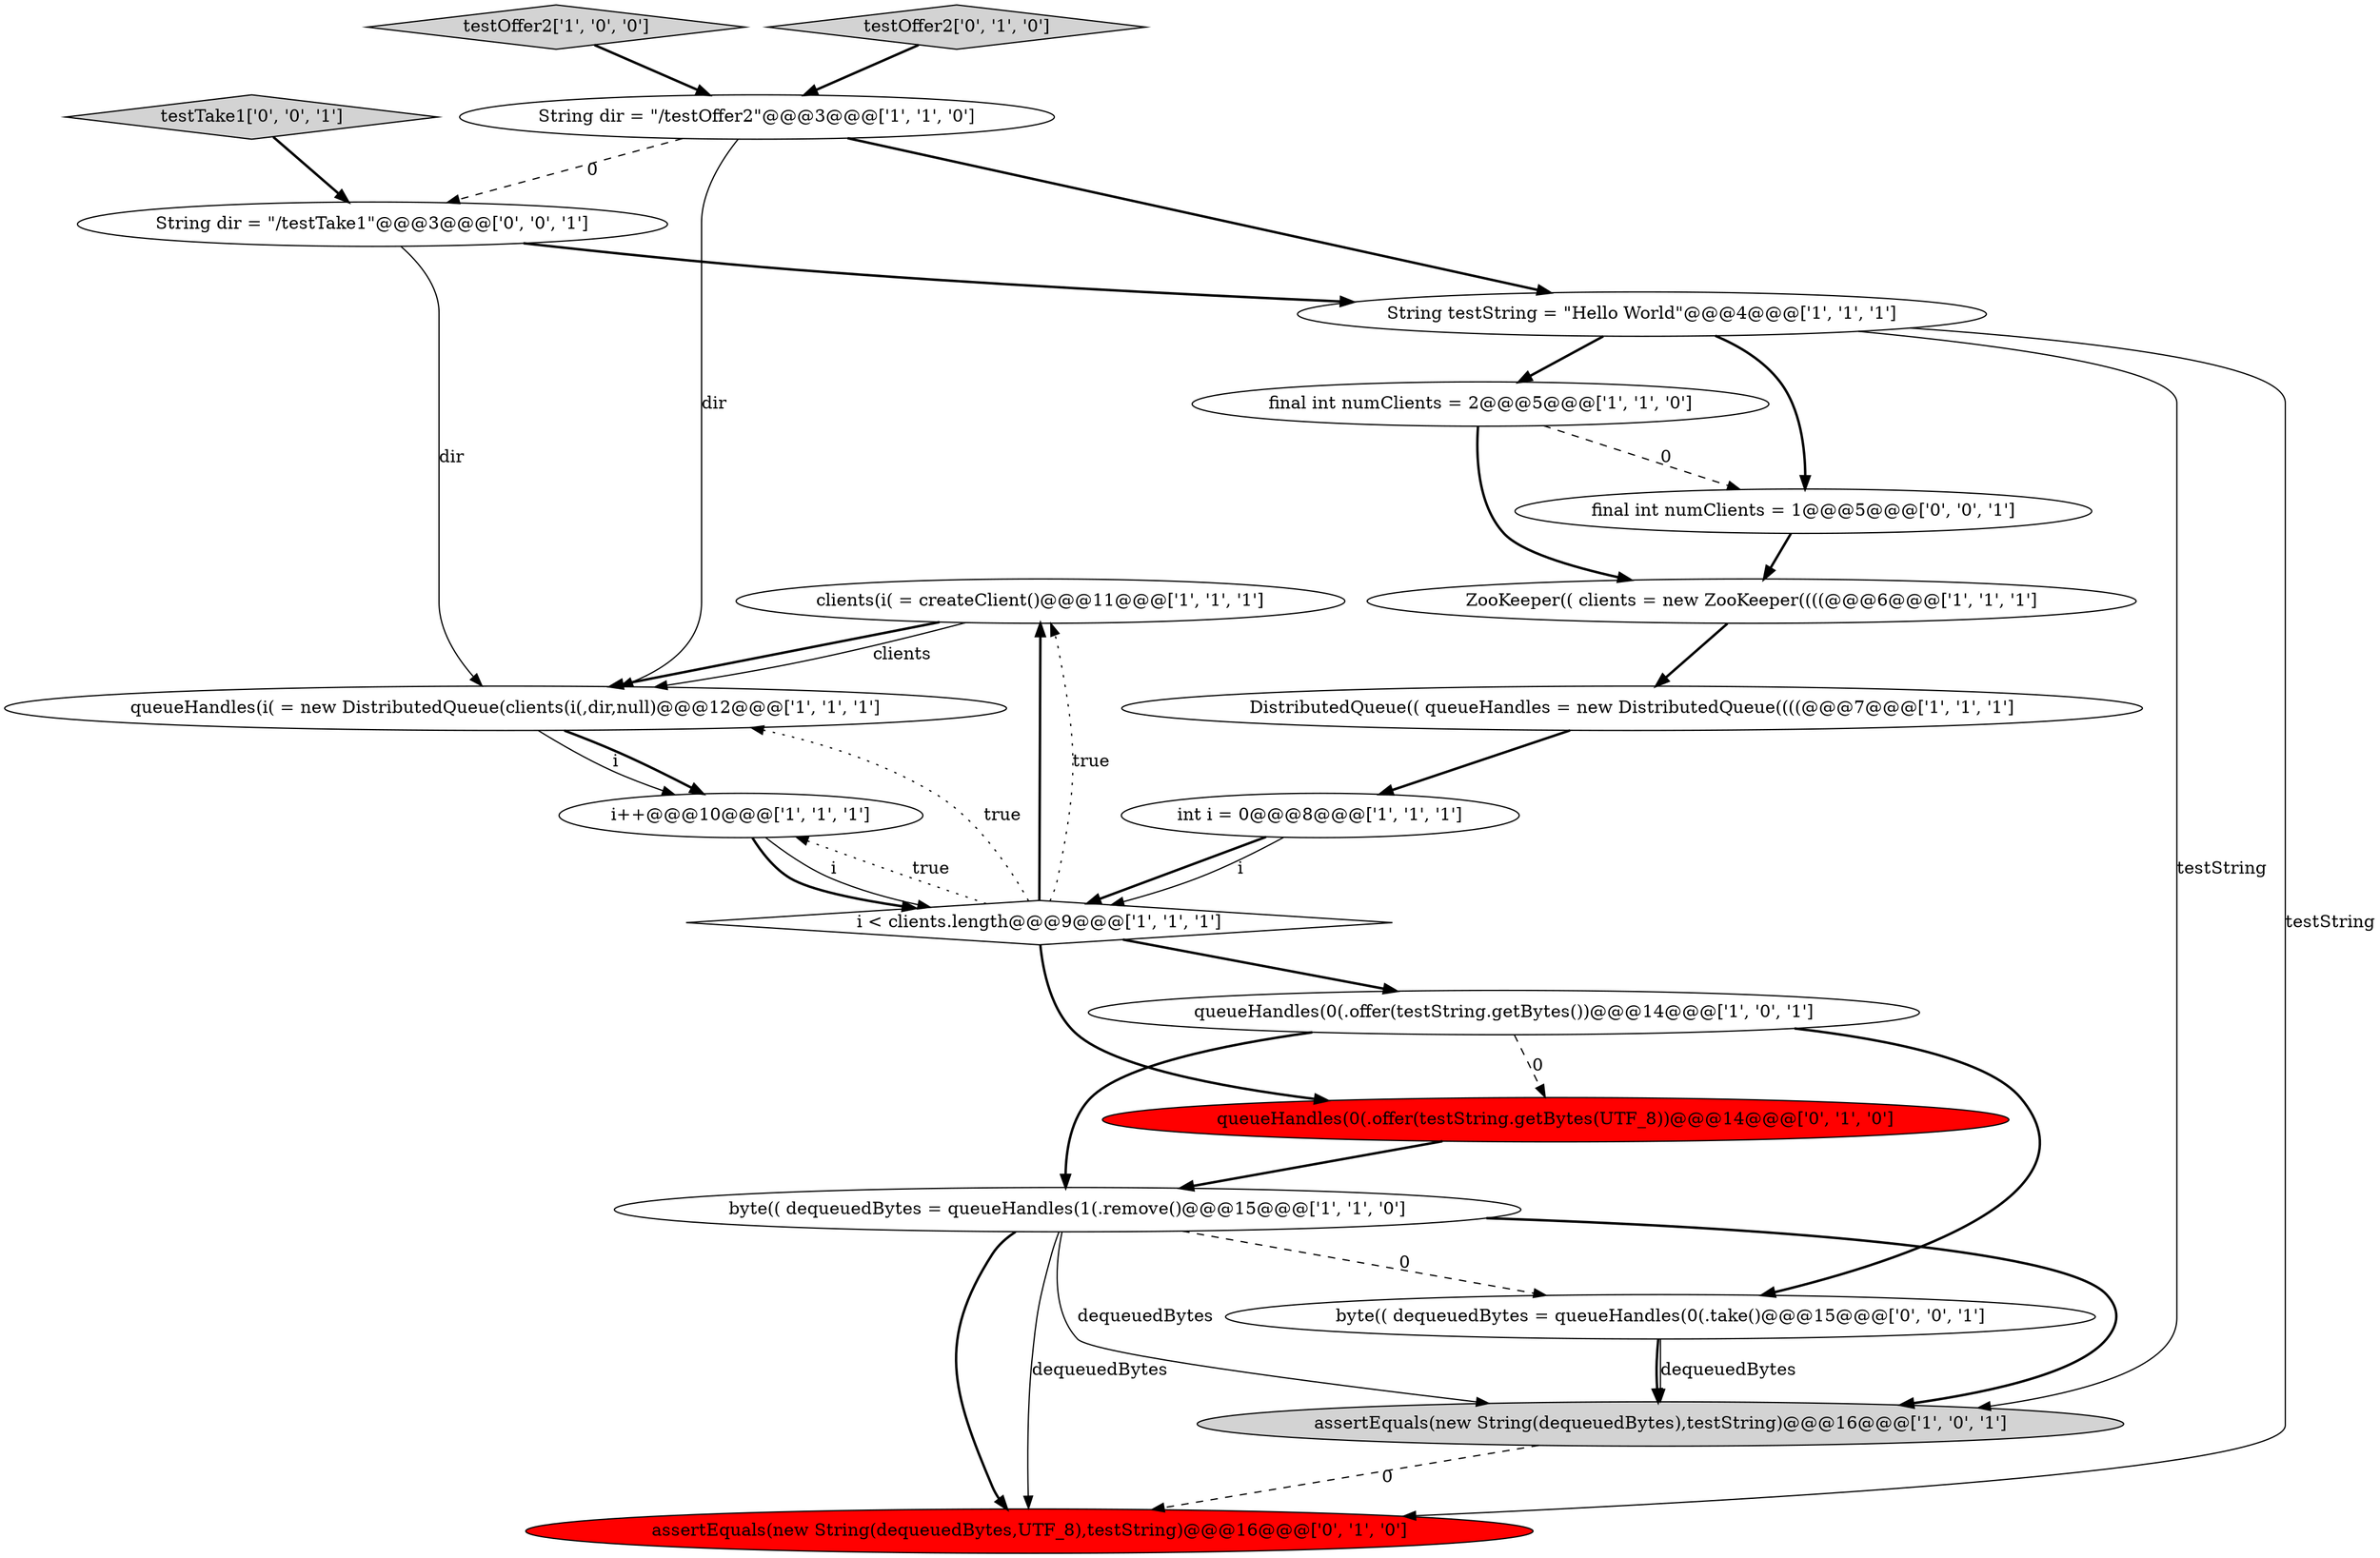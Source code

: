 digraph {
12 [style = filled, label = "clients(i( = createClient()@@@11@@@['1', '1', '1']", fillcolor = white, shape = ellipse image = "AAA0AAABBB1BBB"];
10 [style = filled, label = "assertEquals(new String(dequeuedBytes),testString)@@@16@@@['1', '0', '1']", fillcolor = lightgray, shape = ellipse image = "AAA0AAABBB1BBB"];
20 [style = filled, label = "final int numClients = 1@@@5@@@['0', '0', '1']", fillcolor = white, shape = ellipse image = "AAA0AAABBB3BBB"];
1 [style = filled, label = "queueHandles(0(.offer(testString.getBytes())@@@14@@@['1', '0', '1']", fillcolor = white, shape = ellipse image = "AAA0AAABBB1BBB"];
15 [style = filled, label = "assertEquals(new String(dequeuedBytes,UTF_8),testString)@@@16@@@['0', '1', '0']", fillcolor = red, shape = ellipse image = "AAA1AAABBB2BBB"];
2 [style = filled, label = "testOffer2['1', '0', '0']", fillcolor = lightgray, shape = diamond image = "AAA0AAABBB1BBB"];
7 [style = filled, label = "ZooKeeper(( clients = new ZooKeeper((((@@@6@@@['1', '1', '1']", fillcolor = white, shape = ellipse image = "AAA0AAABBB1BBB"];
0 [style = filled, label = "queueHandles(i( = new DistributedQueue(clients(i(,dir,null)@@@12@@@['1', '1', '1']", fillcolor = white, shape = ellipse image = "AAA0AAABBB1BBB"];
18 [style = filled, label = "byte(( dequeuedBytes = queueHandles(0(.take()@@@15@@@['0', '0', '1']", fillcolor = white, shape = ellipse image = "AAA0AAABBB3BBB"];
14 [style = filled, label = "queueHandles(0(.offer(testString.getBytes(UTF_8))@@@14@@@['0', '1', '0']", fillcolor = red, shape = ellipse image = "AAA1AAABBB2BBB"];
8 [style = filled, label = "String testString = \"Hello World\"@@@4@@@['1', '1', '1']", fillcolor = white, shape = ellipse image = "AAA0AAABBB1BBB"];
5 [style = filled, label = "byte(( dequeuedBytes = queueHandles(1(.remove()@@@15@@@['1', '1', '0']", fillcolor = white, shape = ellipse image = "AAA0AAABBB1BBB"];
13 [style = filled, label = "String dir = \"/testOffer2\"@@@3@@@['1', '1', '0']", fillcolor = white, shape = ellipse image = "AAA0AAABBB1BBB"];
6 [style = filled, label = "DistributedQueue(( queueHandles = new DistributedQueue((((@@@7@@@['1', '1', '1']", fillcolor = white, shape = ellipse image = "AAA0AAABBB1BBB"];
16 [style = filled, label = "testOffer2['0', '1', '0']", fillcolor = lightgray, shape = diamond image = "AAA0AAABBB2BBB"];
4 [style = filled, label = "i++@@@10@@@['1', '1', '1']", fillcolor = white, shape = ellipse image = "AAA0AAABBB1BBB"];
9 [style = filled, label = "i < clients.length@@@9@@@['1', '1', '1']", fillcolor = white, shape = diamond image = "AAA0AAABBB1BBB"];
3 [style = filled, label = "int i = 0@@@8@@@['1', '1', '1']", fillcolor = white, shape = ellipse image = "AAA0AAABBB1BBB"];
11 [style = filled, label = "final int numClients = 2@@@5@@@['1', '1', '0']", fillcolor = white, shape = ellipse image = "AAA0AAABBB1BBB"];
19 [style = filled, label = "testTake1['0', '0', '1']", fillcolor = lightgray, shape = diamond image = "AAA0AAABBB3BBB"];
17 [style = filled, label = "String dir = \"/testTake1\"@@@3@@@['0', '0', '1']", fillcolor = white, shape = ellipse image = "AAA0AAABBB3BBB"];
1->5 [style = bold, label=""];
10->15 [style = dashed, label="0"];
4->9 [style = bold, label=""];
6->3 [style = bold, label=""];
5->10 [style = bold, label=""];
17->8 [style = bold, label=""];
4->9 [style = solid, label="i"];
16->13 [style = bold, label=""];
9->12 [style = dotted, label="true"];
9->0 [style = dotted, label="true"];
11->20 [style = dashed, label="0"];
17->0 [style = solid, label="dir"];
1->14 [style = dashed, label="0"];
13->17 [style = dashed, label="0"];
5->15 [style = bold, label=""];
1->18 [style = bold, label=""];
19->17 [style = bold, label=""];
0->4 [style = solid, label="i"];
5->18 [style = dashed, label="0"];
12->0 [style = bold, label=""];
8->15 [style = solid, label="testString"];
2->13 [style = bold, label=""];
3->9 [style = bold, label=""];
3->9 [style = solid, label="i"];
8->20 [style = bold, label=""];
18->10 [style = bold, label=""];
18->10 [style = solid, label="dequeuedBytes"];
0->4 [style = bold, label=""];
12->0 [style = solid, label="clients"];
7->6 [style = bold, label=""];
9->14 [style = bold, label=""];
9->4 [style = dotted, label="true"];
8->10 [style = solid, label="testString"];
9->12 [style = bold, label=""];
13->8 [style = bold, label=""];
9->1 [style = bold, label=""];
20->7 [style = bold, label=""];
13->0 [style = solid, label="dir"];
8->11 [style = bold, label=""];
5->15 [style = solid, label="dequeuedBytes"];
11->7 [style = bold, label=""];
5->10 [style = solid, label="dequeuedBytes"];
14->5 [style = bold, label=""];
}
